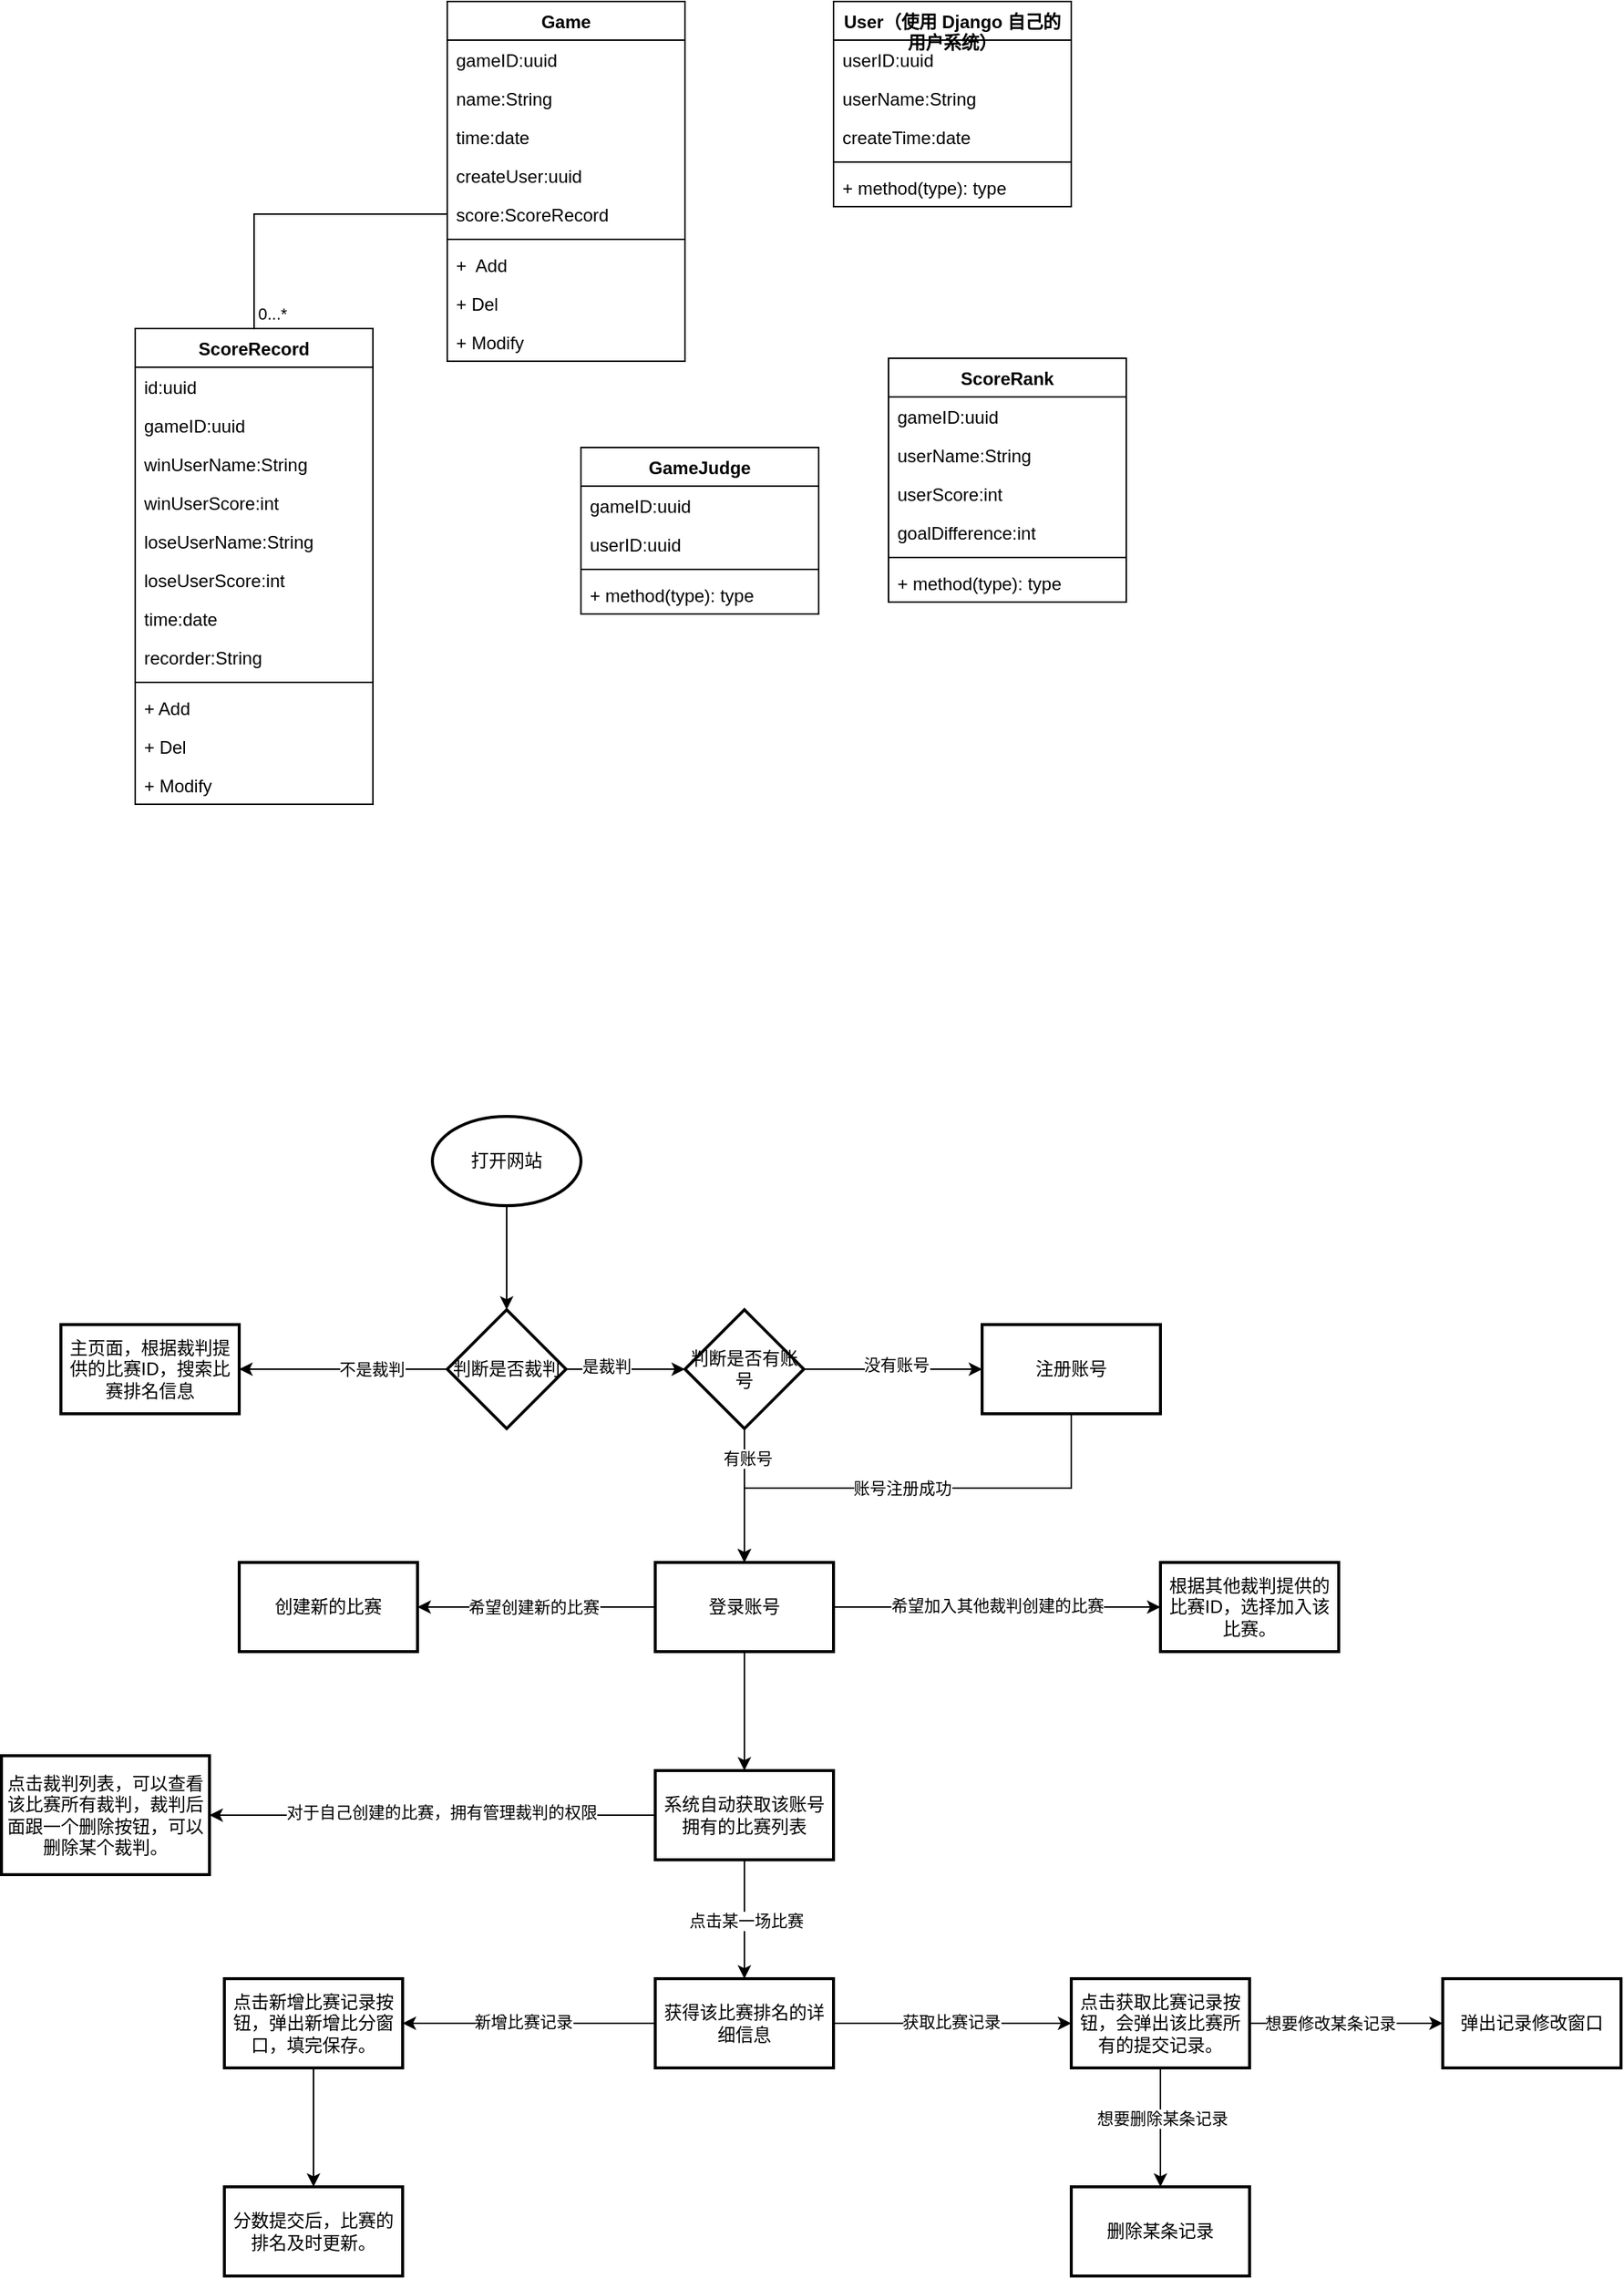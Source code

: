 <mxfile version="21.6.7" type="github">
  <diagram id="C5RBs43oDa-KdzZeNtuy" name="Page-1">
    <mxGraphModel dx="1080" dy="613" grid="1" gridSize="10" guides="1" tooltips="1" connect="1" arrows="1" fold="1" page="1" pageScale="1" pageWidth="827" pageHeight="1169" math="0" shadow="0">
      <root>
        <mxCell id="WIyWlLk6GJQsqaUBKTNV-0" />
        <mxCell id="WIyWlLk6GJQsqaUBKTNV-1" parent="WIyWlLk6GJQsqaUBKTNV-0" />
        <mxCell id="n7-h31AgmtaliCIaqAON-34" style="rounded=0;orthogonalLoop=1;jettySize=auto;html=1;exitX=0.5;exitY=0;exitDx=0;exitDy=0;entryX=0;entryY=0.5;entryDx=0;entryDy=0;edgeStyle=orthogonalEdgeStyle;startArrow=none;startFill=0;endArrow=none;endFill=0;" edge="1" parent="WIyWlLk6GJQsqaUBKTNV-1" source="n7-h31AgmtaliCIaqAON-16" target="n7-h31AgmtaliCIaqAON-31">
          <mxGeometry relative="1" as="geometry" />
        </mxCell>
        <mxCell id="n7-h31AgmtaliCIaqAON-37" value="0...*" style="edgeLabel;html=1;align=center;verticalAlign=middle;resizable=0;points=[];" vertex="1" connectable="0" parent="n7-h31AgmtaliCIaqAON-34">
          <mxGeometry x="-0.903" y="-1" relative="1" as="geometry">
            <mxPoint x="11" as="offset" />
          </mxGeometry>
        </mxCell>
        <mxCell id="n7-h31AgmtaliCIaqAON-16" value="ScoreRecord" style="swimlane;fontStyle=1;align=center;verticalAlign=top;childLayout=stackLayout;horizontal=1;startSize=26;horizontalStack=0;resizeParent=1;resizeParentMax=0;resizeLast=0;collapsible=1;marginBottom=0;whiteSpace=wrap;html=1;" vertex="1" parent="WIyWlLk6GJQsqaUBKTNV-1">
          <mxGeometry x="160" y="750" width="160" height="320" as="geometry" />
        </mxCell>
        <mxCell id="n7-h31AgmtaliCIaqAON-38" value="id:uuid" style="text;strokeColor=none;fillColor=none;align=left;verticalAlign=top;spacingLeft=4;spacingRight=4;overflow=hidden;rotatable=0;points=[[0,0.5],[1,0.5]];portConstraint=eastwest;whiteSpace=wrap;html=1;" vertex="1" parent="n7-h31AgmtaliCIaqAON-16">
          <mxGeometry y="26" width="160" height="26" as="geometry" />
        </mxCell>
        <mxCell id="n7-h31AgmtaliCIaqAON-25" value="gameID:uuid" style="text;strokeColor=none;fillColor=none;align=left;verticalAlign=top;spacingLeft=4;spacingRight=4;overflow=hidden;rotatable=0;points=[[0,0.5],[1,0.5]];portConstraint=eastwest;whiteSpace=wrap;html=1;" vertex="1" parent="n7-h31AgmtaliCIaqAON-16">
          <mxGeometry y="52" width="160" height="26" as="geometry" />
        </mxCell>
        <mxCell id="n7-h31AgmtaliCIaqAON-17" value="winUserName:String" style="text;strokeColor=none;fillColor=none;align=left;verticalAlign=top;spacingLeft=4;spacingRight=4;overflow=hidden;rotatable=0;points=[[0,0.5],[1,0.5]];portConstraint=eastwest;whiteSpace=wrap;html=1;" vertex="1" parent="n7-h31AgmtaliCIaqAON-16">
          <mxGeometry y="78" width="160" height="26" as="geometry" />
        </mxCell>
        <mxCell id="n7-h31AgmtaliCIaqAON-20" value="winUserScore:int" style="text;strokeColor=none;fillColor=none;align=left;verticalAlign=top;spacingLeft=4;spacingRight=4;overflow=hidden;rotatable=0;points=[[0,0.5],[1,0.5]];portConstraint=eastwest;whiteSpace=wrap;html=1;" vertex="1" parent="n7-h31AgmtaliCIaqAON-16">
          <mxGeometry y="104" width="160" height="26" as="geometry" />
        </mxCell>
        <mxCell id="n7-h31AgmtaliCIaqAON-21" value="loseUserName:String" style="text;strokeColor=none;fillColor=none;align=left;verticalAlign=top;spacingLeft=4;spacingRight=4;overflow=hidden;rotatable=0;points=[[0,0.5],[1,0.5]];portConstraint=eastwest;whiteSpace=wrap;html=1;" vertex="1" parent="n7-h31AgmtaliCIaqAON-16">
          <mxGeometry y="130" width="160" height="26" as="geometry" />
        </mxCell>
        <mxCell id="n7-h31AgmtaliCIaqAON-22" value="loseUserScore:int" style="text;strokeColor=none;fillColor=none;align=left;verticalAlign=top;spacingLeft=4;spacingRight=4;overflow=hidden;rotatable=0;points=[[0,0.5],[1,0.5]];portConstraint=eastwest;whiteSpace=wrap;html=1;" vertex="1" parent="n7-h31AgmtaliCIaqAON-16">
          <mxGeometry y="156" width="160" height="26" as="geometry" />
        </mxCell>
        <mxCell id="n7-h31AgmtaliCIaqAON-23" value="time:date" style="text;strokeColor=none;fillColor=none;align=left;verticalAlign=top;spacingLeft=4;spacingRight=4;overflow=hidden;rotatable=0;points=[[0,0.5],[1,0.5]];portConstraint=eastwest;whiteSpace=wrap;html=1;" vertex="1" parent="n7-h31AgmtaliCIaqAON-16">
          <mxGeometry y="182" width="160" height="26" as="geometry" />
        </mxCell>
        <mxCell id="n7-h31AgmtaliCIaqAON-24" value="recorder:String" style="text;strokeColor=none;fillColor=none;align=left;verticalAlign=top;spacingLeft=4;spacingRight=4;overflow=hidden;rotatable=0;points=[[0,0.5],[1,0.5]];portConstraint=eastwest;whiteSpace=wrap;html=1;" vertex="1" parent="n7-h31AgmtaliCIaqAON-16">
          <mxGeometry y="208" width="160" height="26" as="geometry" />
        </mxCell>
        <mxCell id="n7-h31AgmtaliCIaqAON-18" value="" style="line;strokeWidth=1;fillColor=none;align=left;verticalAlign=middle;spacingTop=-1;spacingLeft=3;spacingRight=3;rotatable=0;labelPosition=right;points=[];portConstraint=eastwest;strokeColor=inherit;" vertex="1" parent="n7-h31AgmtaliCIaqAON-16">
          <mxGeometry y="234" width="160" height="8" as="geometry" />
        </mxCell>
        <mxCell id="n7-h31AgmtaliCIaqAON-19" value="+ Add" style="text;strokeColor=none;fillColor=none;align=left;verticalAlign=top;spacingLeft=4;spacingRight=4;overflow=hidden;rotatable=0;points=[[0,0.5],[1,0.5]];portConstraint=eastwest;whiteSpace=wrap;html=1;" vertex="1" parent="n7-h31AgmtaliCIaqAON-16">
          <mxGeometry y="242" width="160" height="26" as="geometry" />
        </mxCell>
        <mxCell id="n7-h31AgmtaliCIaqAON-39" value="+ Del" style="text;strokeColor=none;fillColor=none;align=left;verticalAlign=top;spacingLeft=4;spacingRight=4;overflow=hidden;rotatable=0;points=[[0,0.5],[1,0.5]];portConstraint=eastwest;whiteSpace=wrap;html=1;" vertex="1" parent="n7-h31AgmtaliCIaqAON-16">
          <mxGeometry y="268" width="160" height="26" as="geometry" />
        </mxCell>
        <mxCell id="n7-h31AgmtaliCIaqAON-40" value="+ Modify" style="text;strokeColor=none;fillColor=none;align=left;verticalAlign=top;spacingLeft=4;spacingRight=4;overflow=hidden;rotatable=0;points=[[0,0.5],[1,0.5]];portConstraint=eastwest;whiteSpace=wrap;html=1;" vertex="1" parent="n7-h31AgmtaliCIaqAON-16">
          <mxGeometry y="294" width="160" height="26" as="geometry" />
        </mxCell>
        <mxCell id="n7-h31AgmtaliCIaqAON-26" value="Game" style="swimlane;fontStyle=1;align=center;verticalAlign=top;childLayout=stackLayout;horizontal=1;startSize=26;horizontalStack=0;resizeParent=1;resizeParentMax=0;resizeLast=0;collapsible=1;marginBottom=0;whiteSpace=wrap;html=1;" vertex="1" parent="WIyWlLk6GJQsqaUBKTNV-1">
          <mxGeometry x="370" y="530" width="160" height="242" as="geometry" />
        </mxCell>
        <mxCell id="n7-h31AgmtaliCIaqAON-42" value="gameID:uuid" style="text;strokeColor=none;fillColor=none;align=left;verticalAlign=top;spacingLeft=4;spacingRight=4;overflow=hidden;rotatable=0;points=[[0,0.5],[1,0.5]];portConstraint=eastwest;whiteSpace=wrap;html=1;" vertex="1" parent="n7-h31AgmtaliCIaqAON-26">
          <mxGeometry y="26" width="160" height="26" as="geometry" />
        </mxCell>
        <mxCell id="n7-h31AgmtaliCIaqAON-27" value="name:String" style="text;strokeColor=none;fillColor=none;align=left;verticalAlign=top;spacingLeft=4;spacingRight=4;overflow=hidden;rotatable=0;points=[[0,0.5],[1,0.5]];portConstraint=eastwest;whiteSpace=wrap;html=1;" vertex="1" parent="n7-h31AgmtaliCIaqAON-26">
          <mxGeometry y="52" width="160" height="26" as="geometry" />
        </mxCell>
        <mxCell id="n7-h31AgmtaliCIaqAON-43" value="time:date" style="text;strokeColor=none;fillColor=none;align=left;verticalAlign=top;spacingLeft=4;spacingRight=4;overflow=hidden;rotatable=0;points=[[0,0.5],[1,0.5]];portConstraint=eastwest;whiteSpace=wrap;html=1;" vertex="1" parent="n7-h31AgmtaliCIaqAON-26">
          <mxGeometry y="78" width="160" height="26" as="geometry" />
        </mxCell>
        <mxCell id="n7-h31AgmtaliCIaqAON-44" value="createUser:uuid" style="text;strokeColor=none;fillColor=none;align=left;verticalAlign=top;spacingLeft=4;spacingRight=4;overflow=hidden;rotatable=0;points=[[0,0.5],[1,0.5]];portConstraint=eastwest;whiteSpace=wrap;html=1;" vertex="1" parent="n7-h31AgmtaliCIaqAON-26">
          <mxGeometry y="104" width="160" height="26" as="geometry" />
        </mxCell>
        <mxCell id="n7-h31AgmtaliCIaqAON-31" value="score:ScoreRecord" style="text;strokeColor=none;fillColor=none;align=left;verticalAlign=top;spacingLeft=4;spacingRight=4;overflow=hidden;rotatable=0;points=[[0,0.5],[1,0.5]];portConstraint=eastwest;whiteSpace=wrap;html=1;" vertex="1" parent="n7-h31AgmtaliCIaqAON-26">
          <mxGeometry y="130" width="160" height="26" as="geometry" />
        </mxCell>
        <mxCell id="n7-h31AgmtaliCIaqAON-28" value="" style="line;strokeWidth=1;fillColor=none;align=left;verticalAlign=middle;spacingTop=-1;spacingLeft=3;spacingRight=3;rotatable=0;labelPosition=right;points=[];portConstraint=eastwest;strokeColor=inherit;" vertex="1" parent="n7-h31AgmtaliCIaqAON-26">
          <mxGeometry y="156" width="160" height="8" as="geometry" />
        </mxCell>
        <mxCell id="n7-h31AgmtaliCIaqAON-29" value="+&amp;nbsp; Add" style="text;strokeColor=none;fillColor=none;align=left;verticalAlign=top;spacingLeft=4;spacingRight=4;overflow=hidden;rotatable=0;points=[[0,0.5],[1,0.5]];portConstraint=eastwest;whiteSpace=wrap;html=1;" vertex="1" parent="n7-h31AgmtaliCIaqAON-26">
          <mxGeometry y="164" width="160" height="26" as="geometry" />
        </mxCell>
        <mxCell id="n7-h31AgmtaliCIaqAON-45" value="+ Del" style="text;strokeColor=none;fillColor=none;align=left;verticalAlign=top;spacingLeft=4;spacingRight=4;overflow=hidden;rotatable=0;points=[[0,0.5],[1,0.5]];portConstraint=eastwest;whiteSpace=wrap;html=1;" vertex="1" parent="n7-h31AgmtaliCIaqAON-26">
          <mxGeometry y="190" width="160" height="26" as="geometry" />
        </mxCell>
        <mxCell id="n7-h31AgmtaliCIaqAON-46" value="+ Modify" style="text;strokeColor=none;fillColor=none;align=left;verticalAlign=top;spacingLeft=4;spacingRight=4;overflow=hidden;rotatable=0;points=[[0,0.5],[1,0.5]];portConstraint=eastwest;whiteSpace=wrap;html=1;" vertex="1" parent="n7-h31AgmtaliCIaqAON-26">
          <mxGeometry y="216" width="160" height="26" as="geometry" />
        </mxCell>
        <mxCell id="n7-h31AgmtaliCIaqAON-47" value="User（使用 Django 自己的用户系统）" style="swimlane;fontStyle=1;align=center;verticalAlign=top;childLayout=stackLayout;horizontal=1;startSize=26;horizontalStack=0;resizeParent=1;resizeParentMax=0;resizeLast=0;collapsible=1;marginBottom=0;whiteSpace=wrap;html=1;" vertex="1" parent="WIyWlLk6GJQsqaUBKTNV-1">
          <mxGeometry x="630" y="530" width="160" height="138" as="geometry" />
        </mxCell>
        <mxCell id="n7-h31AgmtaliCIaqAON-48" value="userID:uuid" style="text;strokeColor=none;fillColor=none;align=left;verticalAlign=top;spacingLeft=4;spacingRight=4;overflow=hidden;rotatable=0;points=[[0,0.5],[1,0.5]];portConstraint=eastwest;whiteSpace=wrap;html=1;" vertex="1" parent="n7-h31AgmtaliCIaqAON-47">
          <mxGeometry y="26" width="160" height="26" as="geometry" />
        </mxCell>
        <mxCell id="n7-h31AgmtaliCIaqAON-51" value="userName:String" style="text;strokeColor=none;fillColor=none;align=left;verticalAlign=top;spacingLeft=4;spacingRight=4;overflow=hidden;rotatable=0;points=[[0,0.5],[1,0.5]];portConstraint=eastwest;whiteSpace=wrap;html=1;" vertex="1" parent="n7-h31AgmtaliCIaqAON-47">
          <mxGeometry y="52" width="160" height="26" as="geometry" />
        </mxCell>
        <mxCell id="n7-h31AgmtaliCIaqAON-52" value="createTime:date" style="text;strokeColor=none;fillColor=none;align=left;verticalAlign=top;spacingLeft=4;spacingRight=4;overflow=hidden;rotatable=0;points=[[0,0.5],[1,0.5]];portConstraint=eastwest;whiteSpace=wrap;html=1;" vertex="1" parent="n7-h31AgmtaliCIaqAON-47">
          <mxGeometry y="78" width="160" height="26" as="geometry" />
        </mxCell>
        <mxCell id="n7-h31AgmtaliCIaqAON-49" value="" style="line;strokeWidth=1;fillColor=none;align=left;verticalAlign=middle;spacingTop=-1;spacingLeft=3;spacingRight=3;rotatable=0;labelPosition=right;points=[];portConstraint=eastwest;strokeColor=inherit;" vertex="1" parent="n7-h31AgmtaliCIaqAON-47">
          <mxGeometry y="104" width="160" height="8" as="geometry" />
        </mxCell>
        <mxCell id="n7-h31AgmtaliCIaqAON-50" value="+ method(type): type" style="text;strokeColor=none;fillColor=none;align=left;verticalAlign=top;spacingLeft=4;spacingRight=4;overflow=hidden;rotatable=0;points=[[0,0.5],[1,0.5]];portConstraint=eastwest;whiteSpace=wrap;html=1;" vertex="1" parent="n7-h31AgmtaliCIaqAON-47">
          <mxGeometry y="112" width="160" height="26" as="geometry" />
        </mxCell>
        <mxCell id="n7-h31AgmtaliCIaqAON-53" value="GameJudge" style="swimlane;fontStyle=1;align=center;verticalAlign=top;childLayout=stackLayout;horizontal=1;startSize=26;horizontalStack=0;resizeParent=1;resizeParentMax=0;resizeLast=0;collapsible=1;marginBottom=0;whiteSpace=wrap;html=1;" vertex="1" parent="WIyWlLk6GJQsqaUBKTNV-1">
          <mxGeometry x="460" y="830" width="160" height="112" as="geometry" />
        </mxCell>
        <mxCell id="n7-h31AgmtaliCIaqAON-54" value="gameID:uuid" style="text;strokeColor=none;fillColor=none;align=left;verticalAlign=top;spacingLeft=4;spacingRight=4;overflow=hidden;rotatable=0;points=[[0,0.5],[1,0.5]];portConstraint=eastwest;whiteSpace=wrap;html=1;" vertex="1" parent="n7-h31AgmtaliCIaqAON-53">
          <mxGeometry y="26" width="160" height="26" as="geometry" />
        </mxCell>
        <mxCell id="n7-h31AgmtaliCIaqAON-57" value="userID:uuid" style="text;strokeColor=none;fillColor=none;align=left;verticalAlign=top;spacingLeft=4;spacingRight=4;overflow=hidden;rotatable=0;points=[[0,0.5],[1,0.5]];portConstraint=eastwest;whiteSpace=wrap;html=1;" vertex="1" parent="n7-h31AgmtaliCIaqAON-53">
          <mxGeometry y="52" width="160" height="26" as="geometry" />
        </mxCell>
        <mxCell id="n7-h31AgmtaliCIaqAON-55" value="" style="line;strokeWidth=1;fillColor=none;align=left;verticalAlign=middle;spacingTop=-1;spacingLeft=3;spacingRight=3;rotatable=0;labelPosition=right;points=[];portConstraint=eastwest;strokeColor=inherit;" vertex="1" parent="n7-h31AgmtaliCIaqAON-53">
          <mxGeometry y="78" width="160" height="8" as="geometry" />
        </mxCell>
        <mxCell id="n7-h31AgmtaliCIaqAON-56" value="+ method(type): type" style="text;strokeColor=none;fillColor=none;align=left;verticalAlign=top;spacingLeft=4;spacingRight=4;overflow=hidden;rotatable=0;points=[[0,0.5],[1,0.5]];portConstraint=eastwest;whiteSpace=wrap;html=1;" vertex="1" parent="n7-h31AgmtaliCIaqAON-53">
          <mxGeometry y="86" width="160" height="26" as="geometry" />
        </mxCell>
        <mxCell id="n7-h31AgmtaliCIaqAON-103" value="" style="edgeStyle=orthogonalEdgeStyle;rounded=0;orthogonalLoop=1;jettySize=auto;html=1;" edge="1" parent="WIyWlLk6GJQsqaUBKTNV-1" source="n7-h31AgmtaliCIaqAON-101" target="n7-h31AgmtaliCIaqAON-102">
          <mxGeometry relative="1" as="geometry" />
        </mxCell>
        <mxCell id="n7-h31AgmtaliCIaqAON-101" value="打开网站" style="strokeWidth=2;html=1;shape=mxgraph.flowchart.start_1;whiteSpace=wrap;" vertex="1" parent="WIyWlLk6GJQsqaUBKTNV-1">
          <mxGeometry x="360" y="1280" width="100" height="60" as="geometry" />
        </mxCell>
        <mxCell id="n7-h31AgmtaliCIaqAON-105" value="" style="edgeStyle=orthogonalEdgeStyle;rounded=0;orthogonalLoop=1;jettySize=auto;html=1;" edge="1" parent="WIyWlLk6GJQsqaUBKTNV-1" source="n7-h31AgmtaliCIaqAON-102" target="n7-h31AgmtaliCIaqAON-104">
          <mxGeometry relative="1" as="geometry" />
        </mxCell>
        <mxCell id="n7-h31AgmtaliCIaqAON-106" value="不是裁判" style="edgeLabel;html=1;align=center;verticalAlign=middle;resizable=0;points=[];" vertex="1" connectable="0" parent="n7-h31AgmtaliCIaqAON-105">
          <mxGeometry x="-0.267" relative="1" as="geometry">
            <mxPoint as="offset" />
          </mxGeometry>
        </mxCell>
        <mxCell id="n7-h31AgmtaliCIaqAON-108" value="" style="edgeStyle=orthogonalEdgeStyle;rounded=0;orthogonalLoop=1;jettySize=auto;html=1;" edge="1" parent="WIyWlLk6GJQsqaUBKTNV-1" source="n7-h31AgmtaliCIaqAON-102" target="n7-h31AgmtaliCIaqAON-107">
          <mxGeometry relative="1" as="geometry" />
        </mxCell>
        <mxCell id="n7-h31AgmtaliCIaqAON-109" value="是裁判" style="edgeLabel;html=1;align=center;verticalAlign=middle;resizable=0;points=[];" vertex="1" connectable="0" parent="n7-h31AgmtaliCIaqAON-108">
          <mxGeometry x="-0.325" y="2" relative="1" as="geometry">
            <mxPoint as="offset" />
          </mxGeometry>
        </mxCell>
        <mxCell id="n7-h31AgmtaliCIaqAON-102" value="判断是否裁判" style="rhombus;whiteSpace=wrap;html=1;strokeWidth=2;" vertex="1" parent="WIyWlLk6GJQsqaUBKTNV-1">
          <mxGeometry x="370" y="1410" width="80" height="80" as="geometry" />
        </mxCell>
        <mxCell id="n7-h31AgmtaliCIaqAON-104" value="主页面，根据裁判提供的比赛ID，搜索比赛排名信息" style="whiteSpace=wrap;html=1;strokeWidth=2;" vertex="1" parent="WIyWlLk6GJQsqaUBKTNV-1">
          <mxGeometry x="110" y="1420" width="120" height="60" as="geometry" />
        </mxCell>
        <mxCell id="n7-h31AgmtaliCIaqAON-111" value="" style="edgeStyle=orthogonalEdgeStyle;rounded=0;orthogonalLoop=1;jettySize=auto;html=1;" edge="1" parent="WIyWlLk6GJQsqaUBKTNV-1" source="n7-h31AgmtaliCIaqAON-107" target="n7-h31AgmtaliCIaqAON-110">
          <mxGeometry relative="1" as="geometry" />
        </mxCell>
        <mxCell id="n7-h31AgmtaliCIaqAON-112" value="没有账号" style="edgeLabel;html=1;align=center;verticalAlign=middle;resizable=0;points=[];" vertex="1" connectable="0" parent="n7-h31AgmtaliCIaqAON-111">
          <mxGeometry x="0.033" y="-3" relative="1" as="geometry">
            <mxPoint y="-6" as="offset" />
          </mxGeometry>
        </mxCell>
        <mxCell id="n7-h31AgmtaliCIaqAON-116" value="" style="edgeStyle=orthogonalEdgeStyle;rounded=0;orthogonalLoop=1;jettySize=auto;html=1;" edge="1" parent="WIyWlLk6GJQsqaUBKTNV-1" source="n7-h31AgmtaliCIaqAON-107" target="n7-h31AgmtaliCIaqAON-115">
          <mxGeometry relative="1" as="geometry" />
        </mxCell>
        <mxCell id="n7-h31AgmtaliCIaqAON-117" value="有账号" style="edgeLabel;html=1;align=center;verticalAlign=middle;resizable=0;points=[];" vertex="1" connectable="0" parent="n7-h31AgmtaliCIaqAON-116">
          <mxGeometry x="-0.133" y="2" relative="1" as="geometry">
            <mxPoint y="-19" as="offset" />
          </mxGeometry>
        </mxCell>
        <mxCell id="n7-h31AgmtaliCIaqAON-107" value="判断是否有账号" style="rhombus;whiteSpace=wrap;html=1;strokeWidth=2;" vertex="1" parent="WIyWlLk6GJQsqaUBKTNV-1">
          <mxGeometry x="530" y="1410" width="80" height="80" as="geometry" />
        </mxCell>
        <mxCell id="n7-h31AgmtaliCIaqAON-118" style="edgeStyle=orthogonalEdgeStyle;rounded=0;orthogonalLoop=1;jettySize=auto;html=1;exitX=0.5;exitY=1;exitDx=0;exitDy=0;entryX=0.5;entryY=0;entryDx=0;entryDy=0;" edge="1" parent="WIyWlLk6GJQsqaUBKTNV-1" source="n7-h31AgmtaliCIaqAON-110" target="n7-h31AgmtaliCIaqAON-115">
          <mxGeometry relative="1" as="geometry" />
        </mxCell>
        <mxCell id="n7-h31AgmtaliCIaqAON-119" value="账号注册成功" style="edgeLabel;html=1;align=center;verticalAlign=middle;resizable=0;points=[];" vertex="1" connectable="0" parent="n7-h31AgmtaliCIaqAON-118">
          <mxGeometry x="-0.51" relative="1" as="geometry">
            <mxPoint x="-86" as="offset" />
          </mxGeometry>
        </mxCell>
        <mxCell id="n7-h31AgmtaliCIaqAON-110" value="注册账号" style="whiteSpace=wrap;html=1;strokeWidth=2;" vertex="1" parent="WIyWlLk6GJQsqaUBKTNV-1">
          <mxGeometry x="730" y="1420" width="120" height="60" as="geometry" />
        </mxCell>
        <mxCell id="n7-h31AgmtaliCIaqAON-132" value="" style="edgeStyle=orthogonalEdgeStyle;rounded=0;orthogonalLoop=1;jettySize=auto;html=1;" edge="1" parent="WIyWlLk6GJQsqaUBKTNV-1" source="n7-h31AgmtaliCIaqAON-115" target="n7-h31AgmtaliCIaqAON-120">
          <mxGeometry relative="1" as="geometry" />
        </mxCell>
        <mxCell id="n7-h31AgmtaliCIaqAON-115" value="登录账号" style="whiteSpace=wrap;html=1;strokeWidth=2;" vertex="1" parent="WIyWlLk6GJQsqaUBKTNV-1">
          <mxGeometry x="510" y="1580" width="120" height="60" as="geometry" />
        </mxCell>
        <mxCell id="n7-h31AgmtaliCIaqAON-123" value="" style="edgeStyle=orthogonalEdgeStyle;rounded=0;orthogonalLoop=1;jettySize=auto;html=1;exitX=0;exitY=0.5;exitDx=0;exitDy=0;" edge="1" parent="WIyWlLk6GJQsqaUBKTNV-1" source="n7-h31AgmtaliCIaqAON-115" target="n7-h31AgmtaliCIaqAON-122">
          <mxGeometry relative="1" as="geometry" />
        </mxCell>
        <mxCell id="n7-h31AgmtaliCIaqAON-124" value="希望创建新的比赛" style="edgeLabel;html=1;align=center;verticalAlign=middle;resizable=0;points=[];" vertex="1" connectable="0" parent="n7-h31AgmtaliCIaqAON-123">
          <mxGeometry x="0.025" relative="1" as="geometry">
            <mxPoint as="offset" />
          </mxGeometry>
        </mxCell>
        <mxCell id="n7-h31AgmtaliCIaqAON-126" value="" style="edgeStyle=orthogonalEdgeStyle;rounded=0;orthogonalLoop=1;jettySize=auto;html=1;exitX=1;exitY=0.5;exitDx=0;exitDy=0;" edge="1" parent="WIyWlLk6GJQsqaUBKTNV-1" source="n7-h31AgmtaliCIaqAON-115" target="n7-h31AgmtaliCIaqAON-125">
          <mxGeometry relative="1" as="geometry">
            <mxPoint x="640" y="1680" as="sourcePoint" />
          </mxGeometry>
        </mxCell>
        <mxCell id="n7-h31AgmtaliCIaqAON-127" value="希望加入其他裁判创建的比赛" style="edgeLabel;html=1;align=center;verticalAlign=middle;resizable=0;points=[];" vertex="1" connectable="0" parent="n7-h31AgmtaliCIaqAON-126">
          <mxGeometry y="1" relative="1" as="geometry">
            <mxPoint as="offset" />
          </mxGeometry>
        </mxCell>
        <mxCell id="n7-h31AgmtaliCIaqAON-134" value="" style="edgeStyle=orthogonalEdgeStyle;rounded=0;orthogonalLoop=1;jettySize=auto;html=1;" edge="1" parent="WIyWlLk6GJQsqaUBKTNV-1" source="n7-h31AgmtaliCIaqAON-120" target="n7-h31AgmtaliCIaqAON-133">
          <mxGeometry relative="1" as="geometry" />
        </mxCell>
        <mxCell id="n7-h31AgmtaliCIaqAON-135" value="点击某一场比赛" style="edgeLabel;html=1;align=center;verticalAlign=middle;resizable=0;points=[];" vertex="1" connectable="0" parent="n7-h31AgmtaliCIaqAON-134">
          <mxGeometry x="0.025" y="1" relative="1" as="geometry">
            <mxPoint as="offset" />
          </mxGeometry>
        </mxCell>
        <mxCell id="n7-h31AgmtaliCIaqAON-137" value="" style="edgeStyle=orthogonalEdgeStyle;rounded=0;orthogonalLoop=1;jettySize=auto;html=1;" edge="1" parent="WIyWlLk6GJQsqaUBKTNV-1" source="n7-h31AgmtaliCIaqAON-120" target="n7-h31AgmtaliCIaqAON-136">
          <mxGeometry relative="1" as="geometry" />
        </mxCell>
        <mxCell id="n7-h31AgmtaliCIaqAON-138" value="对于自己创建的比赛，拥有管理裁判的权限" style="edgeLabel;html=1;align=center;verticalAlign=middle;resizable=0;points=[];" vertex="1" connectable="0" parent="n7-h31AgmtaliCIaqAON-137">
          <mxGeometry x="0.25" y="-2" relative="1" as="geometry">
            <mxPoint x="43" as="offset" />
          </mxGeometry>
        </mxCell>
        <mxCell id="n7-h31AgmtaliCIaqAON-120" value="系统自动获取该账号拥有的比赛列表" style="whiteSpace=wrap;html=1;strokeWidth=2;" vertex="1" parent="WIyWlLk6GJQsqaUBKTNV-1">
          <mxGeometry x="510" y="1720" width="120" height="60" as="geometry" />
        </mxCell>
        <mxCell id="n7-h31AgmtaliCIaqAON-122" value="创建新的比赛" style="whiteSpace=wrap;html=1;strokeWidth=2;" vertex="1" parent="WIyWlLk6GJQsqaUBKTNV-1">
          <mxGeometry x="230" y="1580" width="120" height="60" as="geometry" />
        </mxCell>
        <mxCell id="n7-h31AgmtaliCIaqAON-125" value="根据其他裁判提供的比赛ID，选择加入该比赛。" style="whiteSpace=wrap;html=1;strokeWidth=2;" vertex="1" parent="WIyWlLk6GJQsqaUBKTNV-1">
          <mxGeometry x="850" y="1580" width="120" height="60" as="geometry" />
        </mxCell>
        <mxCell id="n7-h31AgmtaliCIaqAON-142" value="" style="edgeStyle=orthogonalEdgeStyle;rounded=0;orthogonalLoop=1;jettySize=auto;html=1;" edge="1" parent="WIyWlLk6GJQsqaUBKTNV-1" source="n7-h31AgmtaliCIaqAON-133" target="n7-h31AgmtaliCIaqAON-141">
          <mxGeometry relative="1" as="geometry" />
        </mxCell>
        <mxCell id="n7-h31AgmtaliCIaqAON-143" value="新增比赛记录" style="edgeLabel;html=1;align=center;verticalAlign=middle;resizable=0;points=[];" vertex="1" connectable="0" parent="n7-h31AgmtaliCIaqAON-142">
          <mxGeometry x="0.05" y="2" relative="1" as="geometry">
            <mxPoint y="-3" as="offset" />
          </mxGeometry>
        </mxCell>
        <mxCell id="n7-h31AgmtaliCIaqAON-145" value="" style="edgeStyle=orthogonalEdgeStyle;rounded=0;orthogonalLoop=1;jettySize=auto;html=1;" edge="1" parent="WIyWlLk6GJQsqaUBKTNV-1" source="n7-h31AgmtaliCIaqAON-133" target="n7-h31AgmtaliCIaqAON-144">
          <mxGeometry relative="1" as="geometry" />
        </mxCell>
        <mxCell id="n7-h31AgmtaliCIaqAON-146" value="获取比赛记录" style="edgeLabel;html=1;align=center;verticalAlign=middle;resizable=0;points=[];" vertex="1" connectable="0" parent="n7-h31AgmtaliCIaqAON-145">
          <mxGeometry x="-0.013" y="1" relative="1" as="geometry">
            <mxPoint as="offset" />
          </mxGeometry>
        </mxCell>
        <mxCell id="n7-h31AgmtaliCIaqAON-133" value="获得该比赛排名的详细信息" style="whiteSpace=wrap;html=1;strokeWidth=2;" vertex="1" parent="WIyWlLk6GJQsqaUBKTNV-1">
          <mxGeometry x="510" y="1860" width="120" height="60" as="geometry" />
        </mxCell>
        <mxCell id="n7-h31AgmtaliCIaqAON-136" value="点击裁判列表，可以查看该比赛所有裁判，裁判后面跟一个删除按钮，可以删除某个裁判。" style="whiteSpace=wrap;html=1;strokeWidth=2;" vertex="1" parent="WIyWlLk6GJQsqaUBKTNV-1">
          <mxGeometry x="70" y="1710" width="140" height="80" as="geometry" />
        </mxCell>
        <mxCell id="n7-h31AgmtaliCIaqAON-154" value="" style="edgeStyle=orthogonalEdgeStyle;rounded=0;orthogonalLoop=1;jettySize=auto;html=1;" edge="1" parent="WIyWlLk6GJQsqaUBKTNV-1" source="n7-h31AgmtaliCIaqAON-141" target="n7-h31AgmtaliCIaqAON-153">
          <mxGeometry relative="1" as="geometry" />
        </mxCell>
        <mxCell id="n7-h31AgmtaliCIaqAON-141" value="点击新增比赛记录按钮，弹出新增比分窗口，填完保存。" style="whiteSpace=wrap;html=1;strokeWidth=2;" vertex="1" parent="WIyWlLk6GJQsqaUBKTNV-1">
          <mxGeometry x="220" y="1860" width="120" height="60" as="geometry" />
        </mxCell>
        <mxCell id="n7-h31AgmtaliCIaqAON-148" value="" style="edgeStyle=orthogonalEdgeStyle;rounded=0;orthogonalLoop=1;jettySize=auto;html=1;" edge="1" parent="WIyWlLk6GJQsqaUBKTNV-1" source="n7-h31AgmtaliCIaqAON-144" target="n7-h31AgmtaliCIaqAON-147">
          <mxGeometry relative="1" as="geometry" />
        </mxCell>
        <mxCell id="n7-h31AgmtaliCIaqAON-149" value="想要修改某条记录" style="edgeLabel;html=1;align=center;verticalAlign=middle;resizable=0;points=[];" vertex="1" connectable="0" parent="n7-h31AgmtaliCIaqAON-148">
          <mxGeometry x="-0.175" relative="1" as="geometry">
            <mxPoint as="offset" />
          </mxGeometry>
        </mxCell>
        <mxCell id="n7-h31AgmtaliCIaqAON-151" value="" style="edgeStyle=orthogonalEdgeStyle;rounded=0;orthogonalLoop=1;jettySize=auto;html=1;" edge="1" parent="WIyWlLk6GJQsqaUBKTNV-1" source="n7-h31AgmtaliCIaqAON-144" target="n7-h31AgmtaliCIaqAON-150">
          <mxGeometry relative="1" as="geometry" />
        </mxCell>
        <mxCell id="n7-h31AgmtaliCIaqAON-152" value="想要删除某条记录" style="edgeLabel;html=1;align=center;verticalAlign=middle;resizable=0;points=[];" vertex="1" connectable="0" parent="n7-h31AgmtaliCIaqAON-151">
          <mxGeometry x="-0.15" y="1" relative="1" as="geometry">
            <mxPoint as="offset" />
          </mxGeometry>
        </mxCell>
        <mxCell id="n7-h31AgmtaliCIaqAON-144" value="点击获取比赛记录按钮，会弹出该比赛所有的提交记录。" style="whiteSpace=wrap;html=1;strokeWidth=2;" vertex="1" parent="WIyWlLk6GJQsqaUBKTNV-1">
          <mxGeometry x="790" y="1860" width="120" height="60" as="geometry" />
        </mxCell>
        <mxCell id="n7-h31AgmtaliCIaqAON-147" value="弹出记录修改窗口" style="whiteSpace=wrap;html=1;strokeWidth=2;" vertex="1" parent="WIyWlLk6GJQsqaUBKTNV-1">
          <mxGeometry x="1040" y="1860" width="120" height="60" as="geometry" />
        </mxCell>
        <mxCell id="n7-h31AgmtaliCIaqAON-150" value="删除某条记录" style="whiteSpace=wrap;html=1;strokeWidth=2;" vertex="1" parent="WIyWlLk6GJQsqaUBKTNV-1">
          <mxGeometry x="790" y="2000" width="120" height="60" as="geometry" />
        </mxCell>
        <mxCell id="n7-h31AgmtaliCIaqAON-153" value="分数提交后，比赛的排名及时更新。" style="whiteSpace=wrap;html=1;strokeWidth=2;" vertex="1" parent="WIyWlLk6GJQsqaUBKTNV-1">
          <mxGeometry x="220" y="2000" width="120" height="60" as="geometry" />
        </mxCell>
        <mxCell id="n7-h31AgmtaliCIaqAON-155" value="ScoreRank" style="swimlane;fontStyle=1;align=center;verticalAlign=top;childLayout=stackLayout;horizontal=1;startSize=26;horizontalStack=0;resizeParent=1;resizeParentMax=0;resizeLast=0;collapsible=1;marginBottom=0;whiteSpace=wrap;html=1;" vertex="1" parent="WIyWlLk6GJQsqaUBKTNV-1">
          <mxGeometry x="667" y="770" width="160" height="164" as="geometry" />
        </mxCell>
        <mxCell id="n7-h31AgmtaliCIaqAON-156" value="gameID:uuid" style="text;strokeColor=none;fillColor=none;align=left;verticalAlign=top;spacingLeft=4;spacingRight=4;overflow=hidden;rotatable=0;points=[[0,0.5],[1,0.5]];portConstraint=eastwest;whiteSpace=wrap;html=1;" vertex="1" parent="n7-h31AgmtaliCIaqAON-155">
          <mxGeometry y="26" width="160" height="26" as="geometry" />
        </mxCell>
        <mxCell id="n7-h31AgmtaliCIaqAON-159" value="userName:String" style="text;strokeColor=none;fillColor=none;align=left;verticalAlign=top;spacingLeft=4;spacingRight=4;overflow=hidden;rotatable=0;points=[[0,0.5],[1,0.5]];portConstraint=eastwest;whiteSpace=wrap;html=1;" vertex="1" parent="n7-h31AgmtaliCIaqAON-155">
          <mxGeometry y="52" width="160" height="26" as="geometry" />
        </mxCell>
        <mxCell id="n7-h31AgmtaliCIaqAON-160" value="userScore:int" style="text;strokeColor=none;fillColor=none;align=left;verticalAlign=top;spacingLeft=4;spacingRight=4;overflow=hidden;rotatable=0;points=[[0,0.5],[1,0.5]];portConstraint=eastwest;whiteSpace=wrap;html=1;" vertex="1" parent="n7-h31AgmtaliCIaqAON-155">
          <mxGeometry y="78" width="160" height="26" as="geometry" />
        </mxCell>
        <mxCell id="n7-h31AgmtaliCIaqAON-161" value="goalDifference:int" style="text;strokeColor=none;fillColor=none;align=left;verticalAlign=top;spacingLeft=4;spacingRight=4;overflow=hidden;rotatable=0;points=[[0,0.5],[1,0.5]];portConstraint=eastwest;whiteSpace=wrap;html=1;" vertex="1" parent="n7-h31AgmtaliCIaqAON-155">
          <mxGeometry y="104" width="160" height="26" as="geometry" />
        </mxCell>
        <mxCell id="n7-h31AgmtaliCIaqAON-157" value="" style="line;strokeWidth=1;fillColor=none;align=left;verticalAlign=middle;spacingTop=-1;spacingLeft=3;spacingRight=3;rotatable=0;labelPosition=right;points=[];portConstraint=eastwest;strokeColor=inherit;" vertex="1" parent="n7-h31AgmtaliCIaqAON-155">
          <mxGeometry y="130" width="160" height="8" as="geometry" />
        </mxCell>
        <mxCell id="n7-h31AgmtaliCIaqAON-158" value="+ method(type): type" style="text;strokeColor=none;fillColor=none;align=left;verticalAlign=top;spacingLeft=4;spacingRight=4;overflow=hidden;rotatable=0;points=[[0,0.5],[1,0.5]];portConstraint=eastwest;whiteSpace=wrap;html=1;" vertex="1" parent="n7-h31AgmtaliCIaqAON-155">
          <mxGeometry y="138" width="160" height="26" as="geometry" />
        </mxCell>
      </root>
    </mxGraphModel>
  </diagram>
</mxfile>
